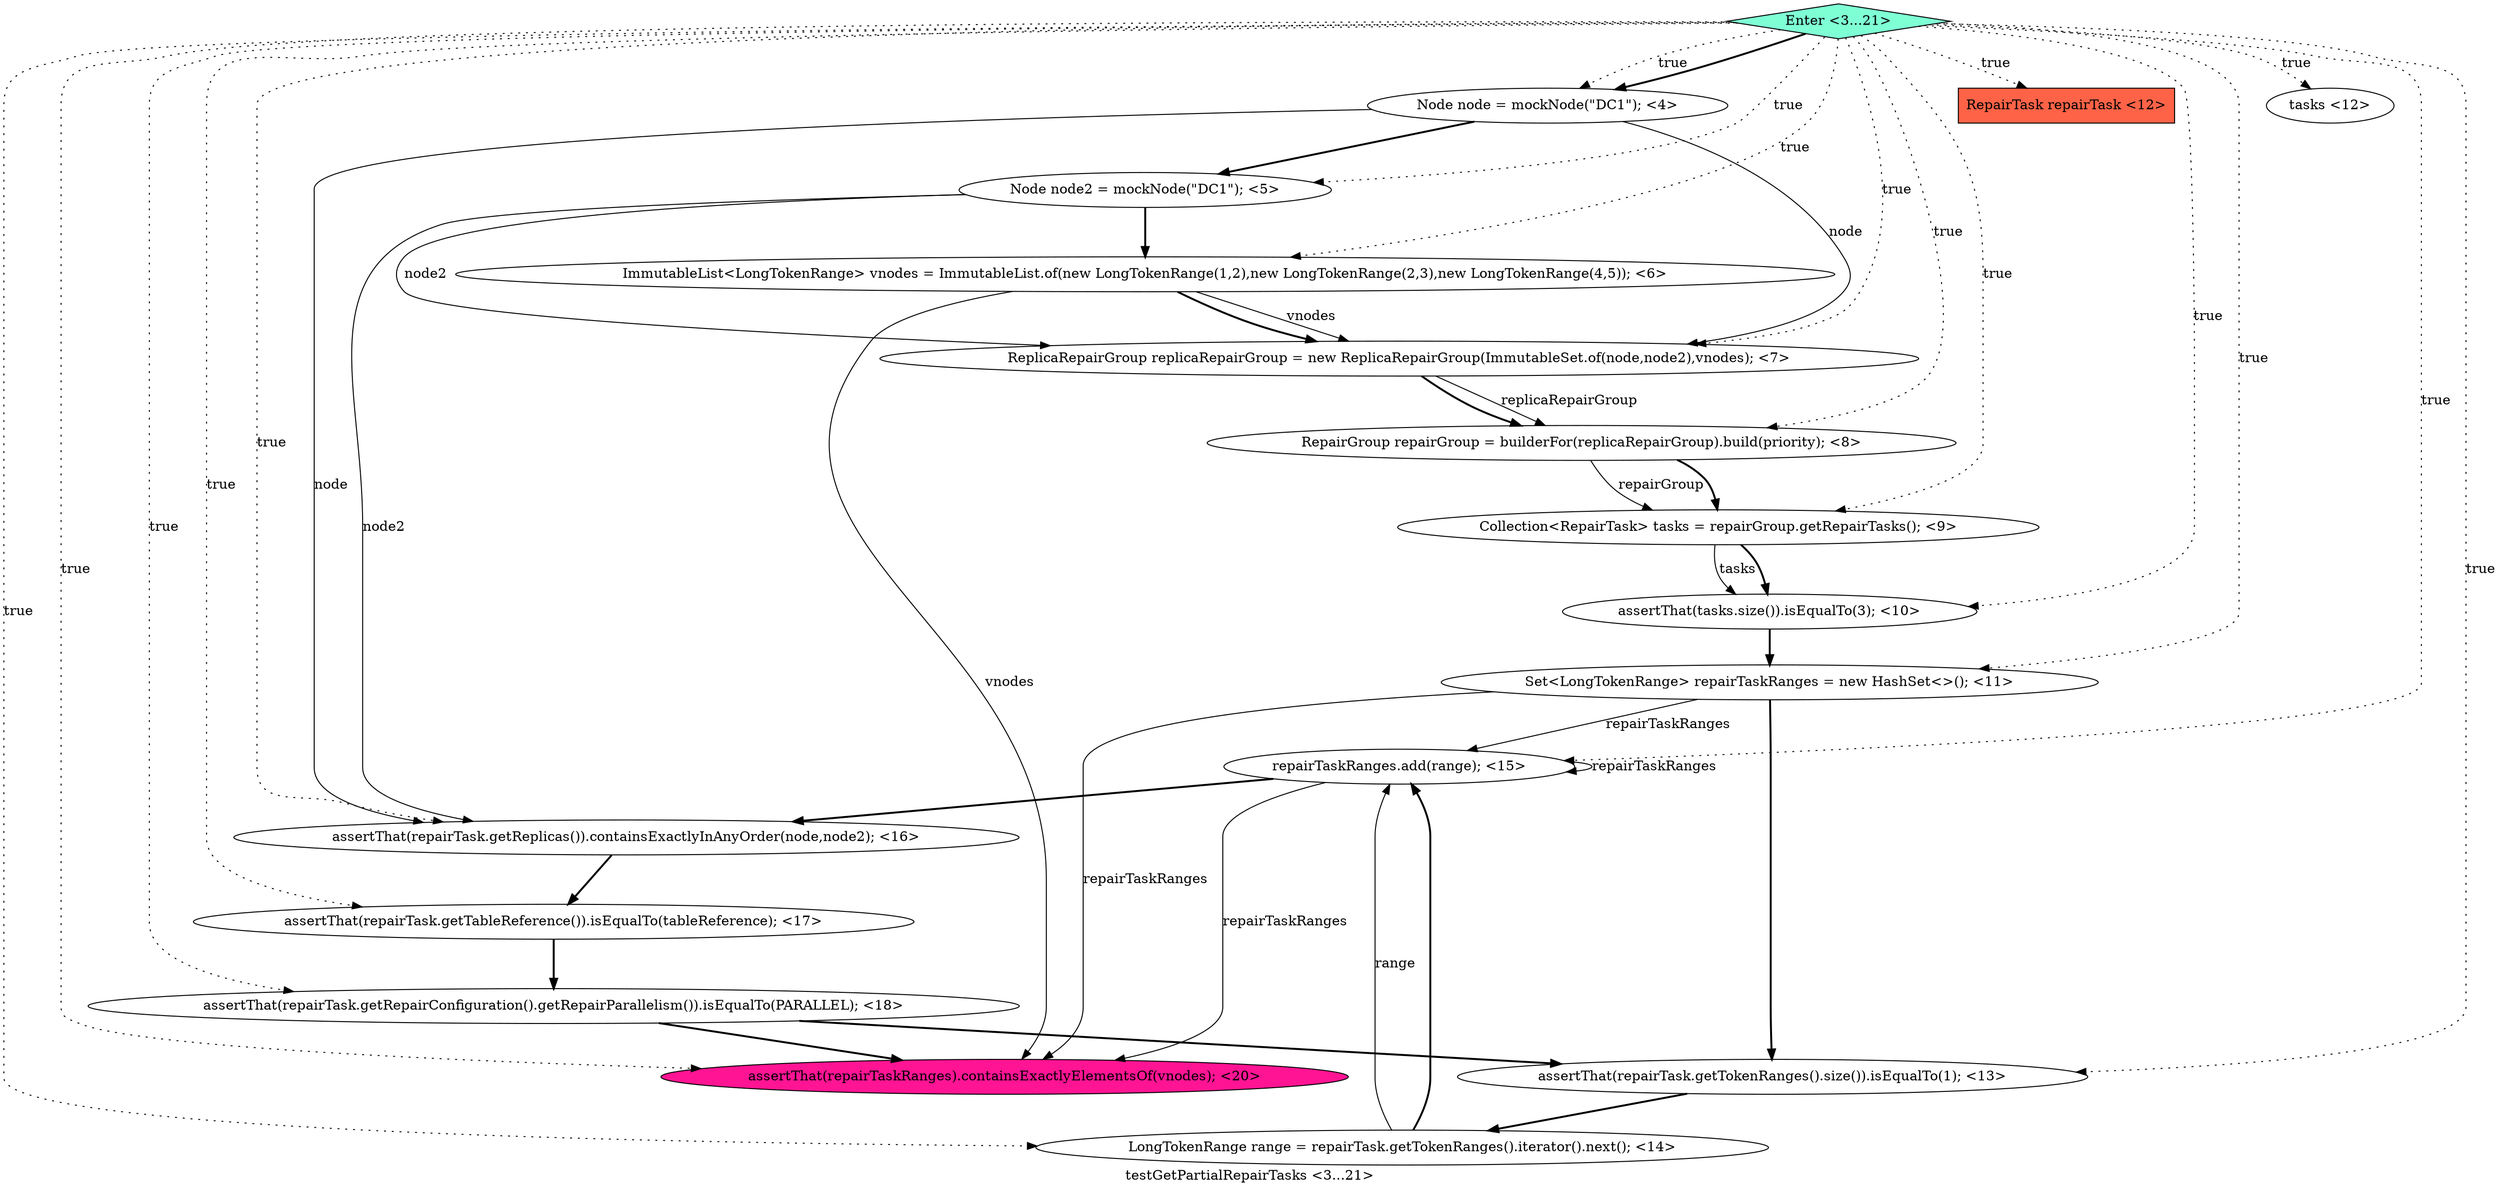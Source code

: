 digraph PDG {
label = "testGetPartialRepairTasks <3...21>";
0.2 [style = filled, label = "ImmutableList<LongTokenRange> vnodes = ImmutableList.of(new LongTokenRange(1,2),new LongTokenRange(2,3),new LongTokenRange(4,5)); <6>", fillcolor = white, shape = ellipse];
0.12 [style = filled, label = "repairTaskRanges.add(range); <15>", fillcolor = white, shape = ellipse];
0.4 [style = filled, label = "RepairGroup repairGroup = builderFor(replicaRepairGroup).build(priority); <8>", fillcolor = white, shape = ellipse];
0.11 [style = filled, label = "LongTokenRange range = repairTask.getTokenRanges().iterator().next(); <14>", fillcolor = white, shape = ellipse];
0.6 [style = filled, label = "assertThat(tasks.size()).isEqualTo(3); <10>", fillcolor = white, shape = ellipse];
0.16 [style = filled, label = "assertThat(repairTaskRanges).containsExactlyElementsOf(vnodes); <20>", fillcolor = deeppink, shape = ellipse];
0.14 [style = filled, label = "assertThat(repairTask.getTableReference()).isEqualTo(tableReference); <17>", fillcolor = white, shape = ellipse];
0.0 [style = filled, label = "Node node = mockNode(\"DC1\"); <4>", fillcolor = white, shape = ellipse];
0.5 [style = filled, label = "Collection<RepairTask> tasks = repairGroup.getRepairTasks(); <9>", fillcolor = white, shape = ellipse];
0.13 [style = filled, label = "assertThat(repairTask.getReplicas()).containsExactlyInAnyOrder(node,node2); <16>", fillcolor = white, shape = ellipse];
0.3 [style = filled, label = "ReplicaRepairGroup replicaRepairGroup = new ReplicaRepairGroup(ImmutableSet.of(node,node2),vnodes); <7>", fillcolor = white, shape = ellipse];
0.8 [style = filled, label = "RepairTask repairTask <12>", fillcolor = tomato, shape = box];
0.10 [style = filled, label = "assertThat(repairTask.getTokenRanges().size()).isEqualTo(1); <13>", fillcolor = white, shape = ellipse];
0.17 [style = filled, label = "Enter <3...21>", fillcolor = aquamarine, shape = diamond];
0.7 [style = filled, label = "Set<LongTokenRange> repairTaskRanges = new HashSet<>(); <11>", fillcolor = white, shape = ellipse];
0.9 [style = filled, label = "tasks <12>", fillcolor = white, shape = ellipse];
0.15 [style = filled, label = "assertThat(repairTask.getRepairConfiguration().getRepairParallelism()).isEqualTo(PARALLEL); <18>", fillcolor = white, shape = ellipse];
0.1 [style = filled, label = "Node node2 = mockNode(\"DC1\"); <5>", fillcolor = white, shape = ellipse];
0.0 -> 0.1 [style = bold, label=""];
0.0 -> 0.3 [style = solid, label="node"];
0.0 -> 0.13 [style = solid, label="node"];
0.1 -> 0.2 [style = bold, label=""];
0.1 -> 0.3 [style = solid, label="node2"];
0.1 -> 0.13 [style = solid, label="node2"];
0.2 -> 0.3 [style = solid, label="vnodes"];
0.2 -> 0.3 [style = bold, label=""];
0.2 -> 0.16 [style = solid, label="vnodes"];
0.3 -> 0.4 [style = solid, label="replicaRepairGroup"];
0.3 -> 0.4 [style = bold, label=""];
0.4 -> 0.5 [style = solid, label="repairGroup"];
0.4 -> 0.5 [style = bold, label=""];
0.5 -> 0.6 [style = solid, label="tasks"];
0.5 -> 0.6 [style = bold, label=""];
0.6 -> 0.7 [style = bold, label=""];
0.7 -> 0.10 [style = bold, label=""];
0.7 -> 0.12 [style = solid, label="repairTaskRanges"];
0.7 -> 0.16 [style = solid, label="repairTaskRanges"];
0.10 -> 0.11 [style = bold, label=""];
0.11 -> 0.12 [style = solid, label="range"];
0.11 -> 0.12 [style = bold, label=""];
0.12 -> 0.12 [style = solid, label="repairTaskRanges"];
0.12 -> 0.13 [style = bold, label=""];
0.12 -> 0.16 [style = solid, label="repairTaskRanges"];
0.13 -> 0.14 [style = bold, label=""];
0.14 -> 0.15 [style = bold, label=""];
0.15 -> 0.10 [style = bold, label=""];
0.15 -> 0.16 [style = bold, label=""];
0.17 -> 0.0 [style = dotted, label="true"];
0.17 -> 0.0 [style = bold, label=""];
0.17 -> 0.1 [style = dotted, label="true"];
0.17 -> 0.2 [style = dotted, label="true"];
0.17 -> 0.3 [style = dotted, label="true"];
0.17 -> 0.4 [style = dotted, label="true"];
0.17 -> 0.5 [style = dotted, label="true"];
0.17 -> 0.6 [style = dotted, label="true"];
0.17 -> 0.7 [style = dotted, label="true"];
0.17 -> 0.8 [style = dotted, label="true"];
0.17 -> 0.9 [style = dotted, label="true"];
0.17 -> 0.10 [style = dotted, label="true"];
0.17 -> 0.11 [style = dotted, label="true"];
0.17 -> 0.12 [style = dotted, label="true"];
0.17 -> 0.13 [style = dotted, label="true"];
0.17 -> 0.14 [style = dotted, label="true"];
0.17 -> 0.15 [style = dotted, label="true"];
0.17 -> 0.16 [style = dotted, label="true"];
}
